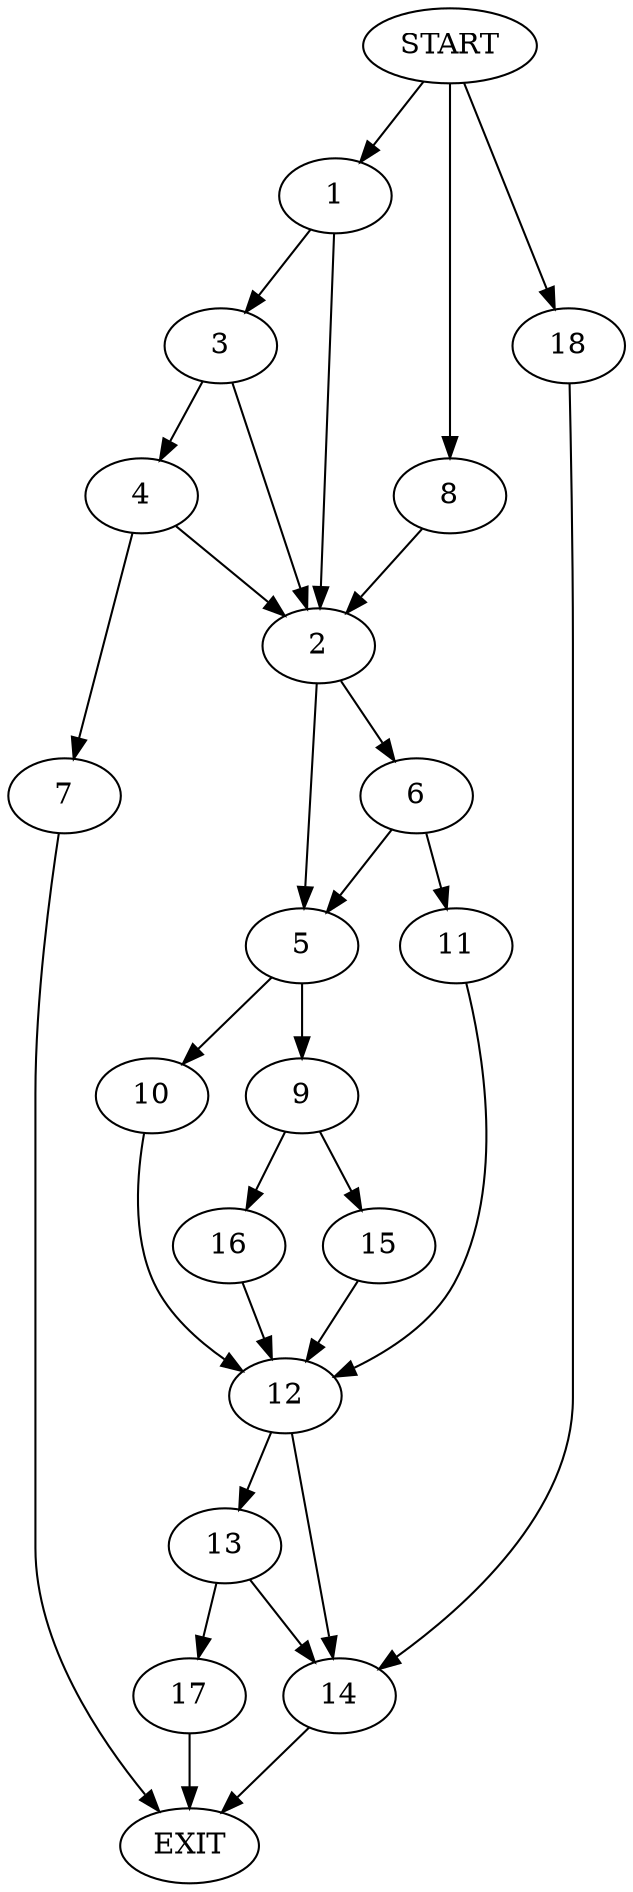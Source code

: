 digraph {
0 [label="START"]
19 [label="EXIT"]
0 -> 1
1 -> 2
1 -> 3
3 -> 2
3 -> 4
2 -> 5
2 -> 6
4 -> 2
4 -> 7
7 -> 19
0 -> 8
8 -> 2
5 -> 9
5 -> 10
6 -> 11
6 -> 5
11 -> 12
12 -> 13
12 -> 14
9 -> 15
9 -> 16
10 -> 12
15 -> 12
16 -> 12
13 -> 17
13 -> 14
14 -> 19
17 -> 19
0 -> 18
18 -> 14
}
